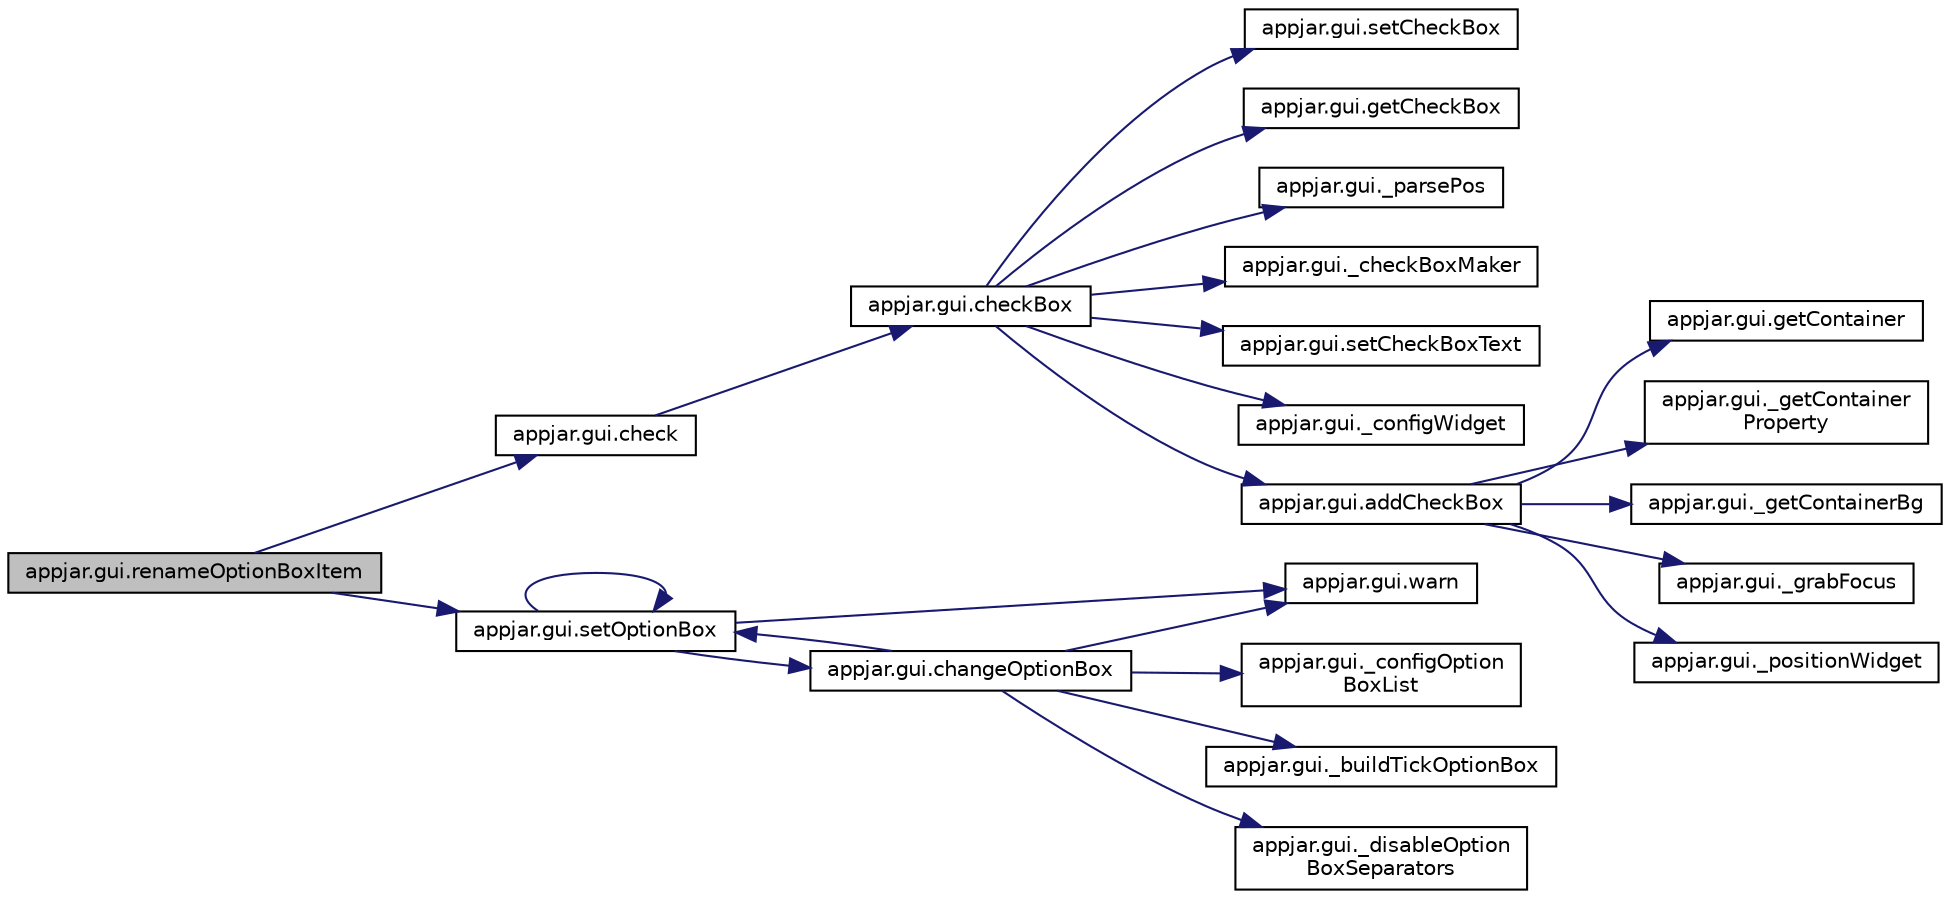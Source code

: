 digraph "appjar.gui.renameOptionBoxItem"
{
  edge [fontname="Helvetica",fontsize="10",labelfontname="Helvetica",labelfontsize="10"];
  node [fontname="Helvetica",fontsize="10",shape=record];
  rankdir="LR";
  Node1788 [label="appjar.gui.renameOptionBoxItem",height=0.2,width=0.4,color="black", fillcolor="grey75", style="filled", fontcolor="black"];
  Node1788 -> Node1789 [color="midnightblue",fontsize="10",style="solid",fontname="Helvetica"];
  Node1789 [label="appjar.gui.check",height=0.2,width=0.4,color="black", fillcolor="white", style="filled",URL="$classappjar_1_1gui.html#a19ebba5d0f738981a6d3210a88d20dbc"];
  Node1789 -> Node1790 [color="midnightblue",fontsize="10",style="solid",fontname="Helvetica"];
  Node1790 [label="appjar.gui.checkBox",height=0.2,width=0.4,color="black", fillcolor="white", style="filled",URL="$classappjar_1_1gui.html#a88b585699e7e9d95175900d31961112d"];
  Node1790 -> Node1791 [color="midnightblue",fontsize="10",style="solid",fontname="Helvetica"];
  Node1791 [label="appjar.gui.setCheckBox",height=0.2,width=0.4,color="black", fillcolor="white", style="filled",URL="$classappjar_1_1gui.html#a4af955974473127c2bec7749b1c123c3"];
  Node1790 -> Node1792 [color="midnightblue",fontsize="10",style="solid",fontname="Helvetica"];
  Node1792 [label="appjar.gui.getCheckBox",height=0.2,width=0.4,color="black", fillcolor="white", style="filled",URL="$classappjar_1_1gui.html#a1c08bb4ed7a20a9a540ac7ce370eb236"];
  Node1790 -> Node1793 [color="midnightblue",fontsize="10",style="solid",fontname="Helvetica"];
  Node1793 [label="appjar.gui._parsePos",height=0.2,width=0.4,color="black", fillcolor="white", style="filled",URL="$classappjar_1_1gui.html#a8174359ccd50269f6c9f63f00cbb9d7e",tooltip="FUNCTIONS for labels. "];
  Node1790 -> Node1794 [color="midnightblue",fontsize="10",style="solid",fontname="Helvetica"];
  Node1794 [label="appjar.gui._checkBoxMaker",height=0.2,width=0.4,color="black", fillcolor="white", style="filled",URL="$classappjar_1_1gui.html#a45ff6b2e049f7dbda427857cbc1778f5"];
  Node1790 -> Node1795 [color="midnightblue",fontsize="10",style="solid",fontname="Helvetica"];
  Node1795 [label="appjar.gui.setCheckBoxText",height=0.2,width=0.4,color="black", fillcolor="white", style="filled",URL="$classappjar_1_1gui.html#a0a94a7366ee08f746bfc0ee79fa28414"];
  Node1790 -> Node1796 [color="midnightblue",fontsize="10",style="solid",fontname="Helvetica"];
  Node1796 [label="appjar.gui._configWidget",height=0.2,width=0.4,color="black", fillcolor="white", style="filled",URL="$classappjar_1_1gui.html#ac54e9af2a9e7a18f87f0ffafbd156353"];
  Node1790 -> Node1797 [color="midnightblue",fontsize="10",style="solid",fontname="Helvetica"];
  Node1797 [label="appjar.gui.addCheckBox",height=0.2,width=0.4,color="black", fillcolor="white", style="filled",URL="$classappjar_1_1gui.html#a65dadc504c218227cf826fccaa795b89"];
  Node1797 -> Node1798 [color="midnightblue",fontsize="10",style="solid",fontname="Helvetica"];
  Node1798 [label="appjar.gui.getContainer",height=0.2,width=0.4,color="black", fillcolor="white", style="filled",URL="$classappjar_1_1gui.html#a2e8ea27bae5f6758257be218c8279b56"];
  Node1797 -> Node1799 [color="midnightblue",fontsize="10",style="solid",fontname="Helvetica"];
  Node1799 [label="appjar.gui._getContainer\lProperty",height=0.2,width=0.4,color="black", fillcolor="white", style="filled",URL="$classappjar_1_1gui.html#aa5d65e2282cfbe0a4b963b369e7d4e51"];
  Node1797 -> Node1800 [color="midnightblue",fontsize="10",style="solid",fontname="Helvetica"];
  Node1800 [label="appjar.gui._getContainerBg",height=0.2,width=0.4,color="black", fillcolor="white", style="filled",URL="$classappjar_1_1gui.html#a120b8d0d6e0b536ac8735df1ffefd37a"];
  Node1797 -> Node1801 [color="midnightblue",fontsize="10",style="solid",fontname="Helvetica"];
  Node1801 [label="appjar.gui._grabFocus",height=0.2,width=0.4,color="black", fillcolor="white", style="filled",URL="$classappjar_1_1gui.html#a955fd18aaabc99392cfdbf7809a862de"];
  Node1797 -> Node1802 [color="midnightblue",fontsize="10",style="solid",fontname="Helvetica"];
  Node1802 [label="appjar.gui._positionWidget",height=0.2,width=0.4,color="black", fillcolor="white", style="filled",URL="$classappjar_1_1gui.html#a073b1298767aeb92dd77b77cb6000e8c"];
  Node1788 -> Node1803 [color="midnightblue",fontsize="10",style="solid",fontname="Helvetica"];
  Node1803 [label="appjar.gui.setOptionBox",height=0.2,width=0.4,color="black", fillcolor="white", style="filled",URL="$classappjar_1_1gui.html#a1265f35528c0da179bf0ef8568fdf463"];
  Node1803 -> Node1804 [color="midnightblue",fontsize="10",style="solid",fontname="Helvetica"];
  Node1804 [label="appjar.gui.warn",height=0.2,width=0.4,color="black", fillcolor="white", style="filled",URL="$classappjar_1_1gui.html#a3ab0139430263b1913b4078cf34e7098"];
  Node1803 -> Node1805 [color="midnightblue",fontsize="10",style="solid",fontname="Helvetica"];
  Node1805 [label="appjar.gui.changeOptionBox",height=0.2,width=0.4,color="black", fillcolor="white", style="filled",URL="$classappjar_1_1gui.html#a974171d577bb5819246fb5c15c1e4fa8"];
  Node1805 -> Node1806 [color="midnightblue",fontsize="10",style="solid",fontname="Helvetica"];
  Node1806 [label="appjar.gui._configOption\lBoxList",height=0.2,width=0.4,color="black", fillcolor="white", style="filled",URL="$classappjar_1_1gui.html#adf8f2708fccc3dd7aabf89a51b99c84a"];
  Node1805 -> Node1804 [color="midnightblue",fontsize="10",style="solid",fontname="Helvetica"];
  Node1805 -> Node1807 [color="midnightblue",fontsize="10",style="solid",fontname="Helvetica"];
  Node1807 [label="appjar.gui._buildTickOptionBox",height=0.2,width=0.4,color="black", fillcolor="white", style="filled",URL="$classappjar_1_1gui.html#a2972ad12f09ae0257127f51a7fa3b214"];
  Node1805 -> Node1808 [color="midnightblue",fontsize="10",style="solid",fontname="Helvetica"];
  Node1808 [label="appjar.gui._disableOption\lBoxSeparators",height=0.2,width=0.4,color="black", fillcolor="white", style="filled",URL="$classappjar_1_1gui.html#a37d662a79a1c51f5a89cabec8c2600e9"];
  Node1805 -> Node1803 [color="midnightblue",fontsize="10",style="solid",fontname="Helvetica"];
  Node1803 -> Node1803 [color="midnightblue",fontsize="10",style="solid",fontname="Helvetica"];
}
